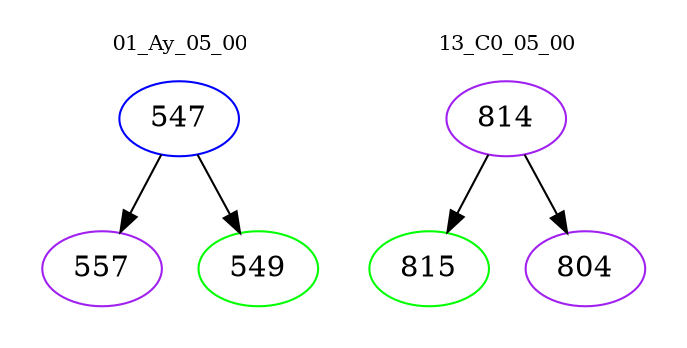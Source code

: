 digraph{
subgraph cluster_0 {
color = white
label = "01_Ay_05_00";
fontsize=10;
T0_547 [label="547", color="blue"]
T0_547 -> T0_557 [color="black"]
T0_557 [label="557", color="purple"]
T0_547 -> T0_549 [color="black"]
T0_549 [label="549", color="green"]
}
subgraph cluster_1 {
color = white
label = "13_C0_05_00";
fontsize=10;
T1_814 [label="814", color="purple"]
T1_814 -> T1_815 [color="black"]
T1_815 [label="815", color="green"]
T1_814 -> T1_804 [color="black"]
T1_804 [label="804", color="purple"]
}
}
